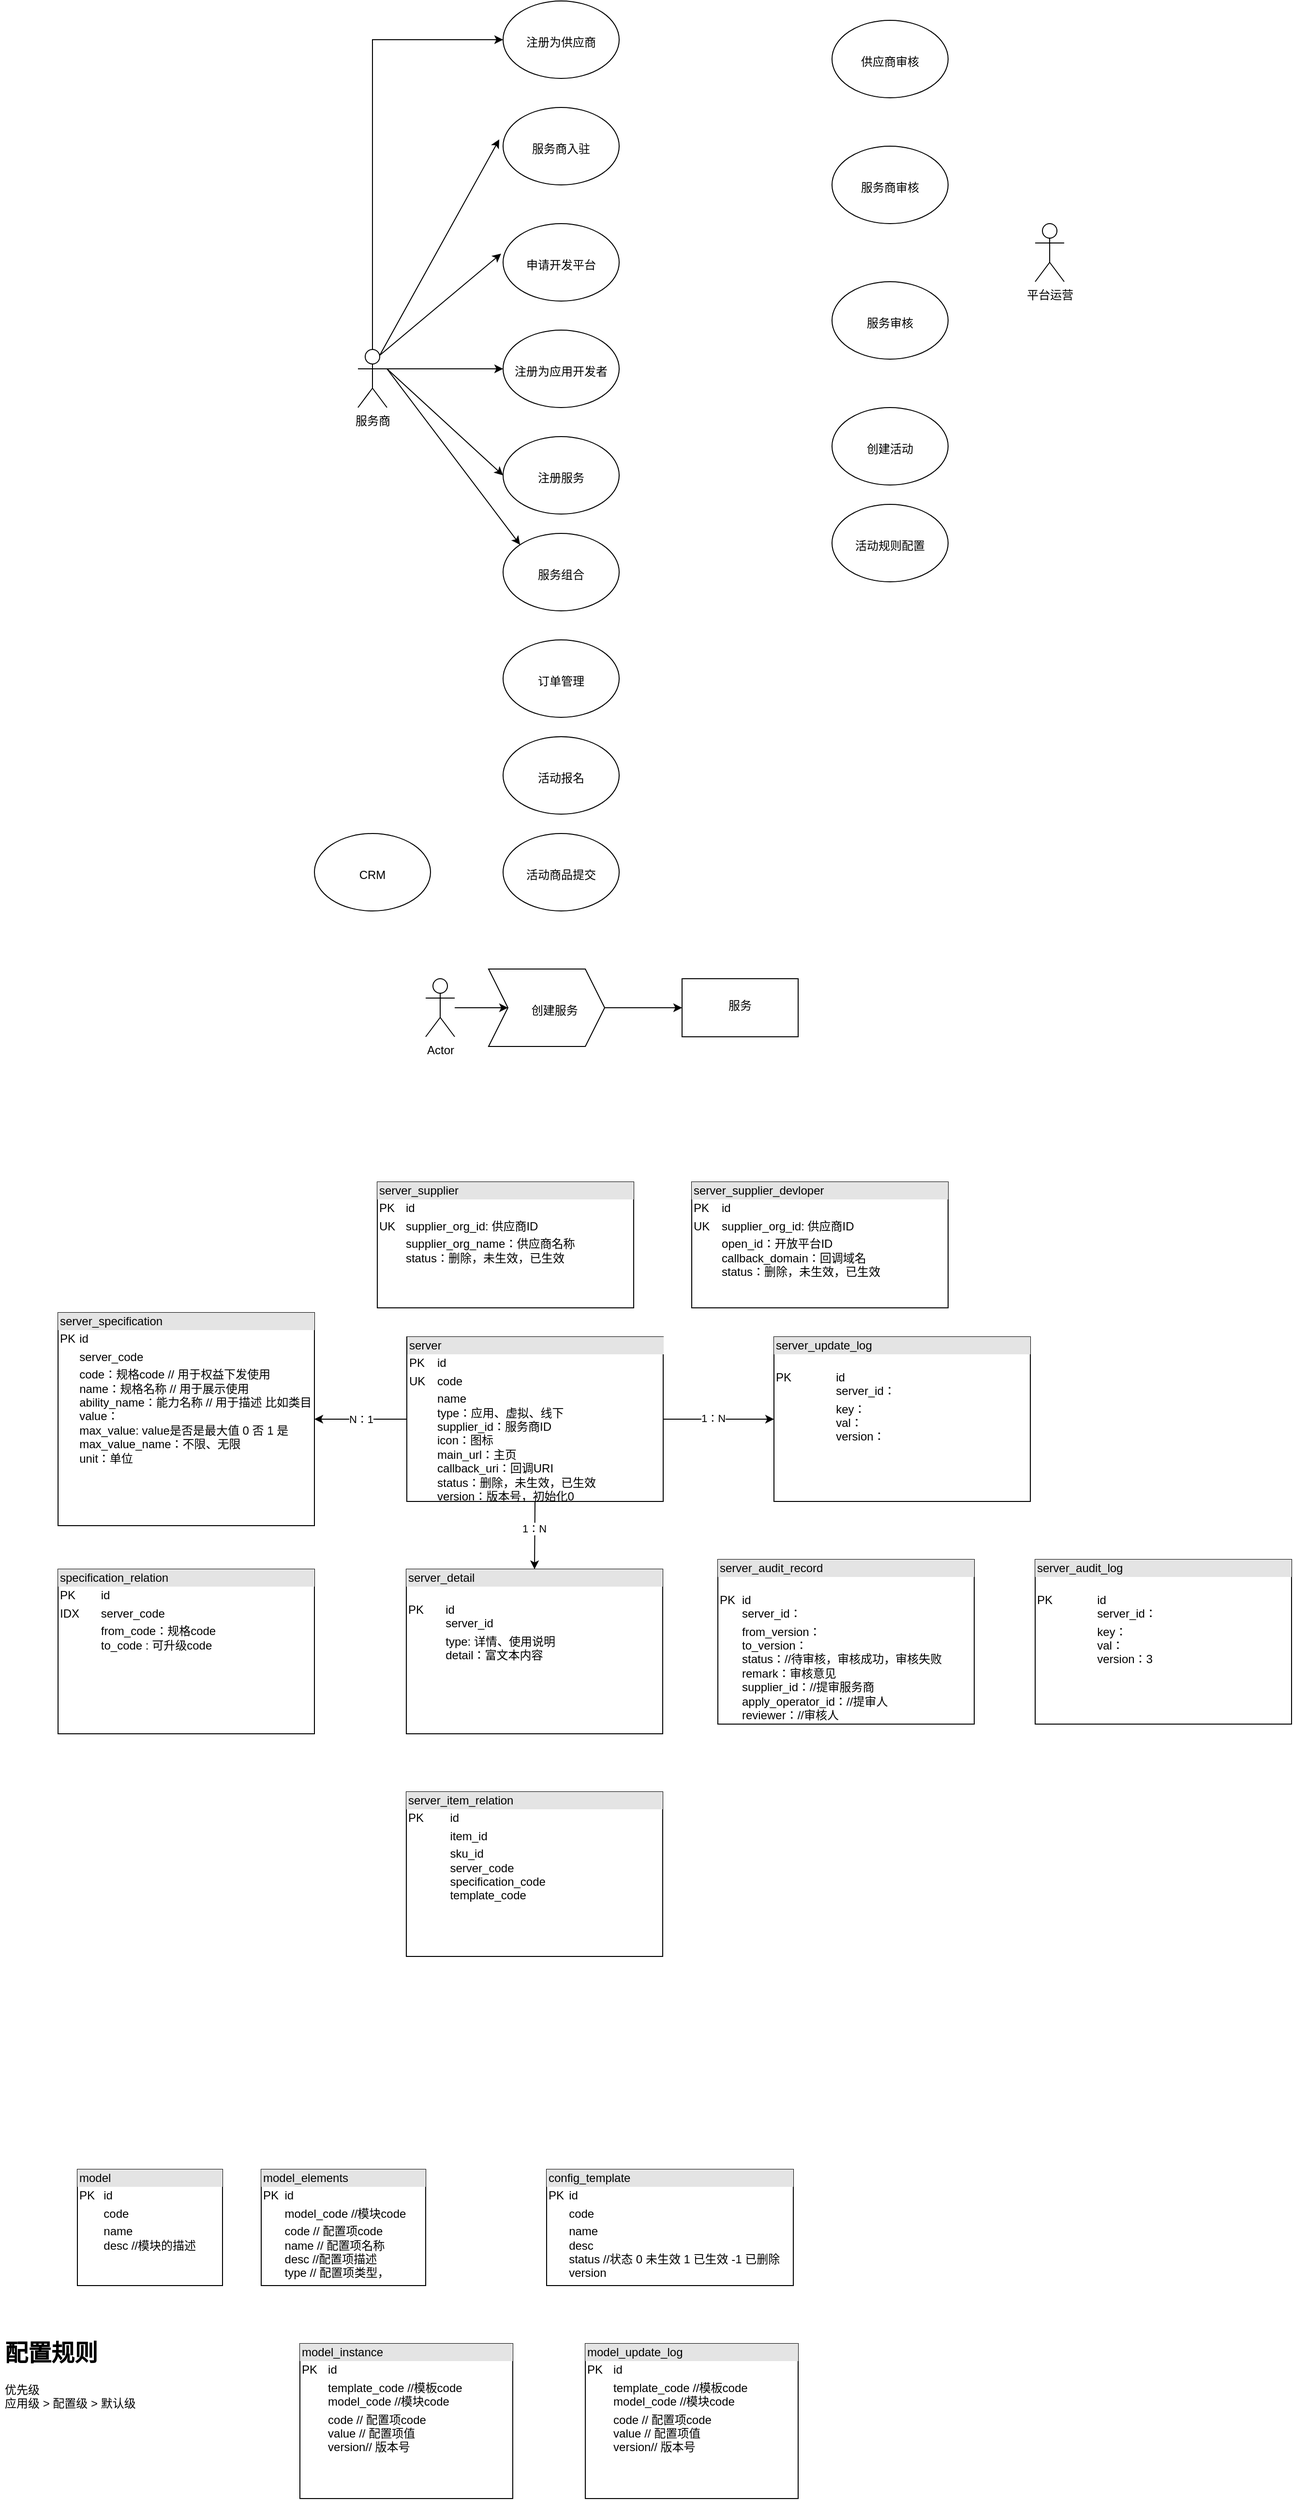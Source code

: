 <mxfile version="14.4.8" type="github">
  <diagram id="B70IhRkMhYVNKk3HT8WK" name="Page-1">
    <mxGraphModel dx="3320" dy="745" grid="1" gridSize="10" guides="1" tooltips="1" connect="1" arrows="1" fold="1" page="1" pageScale="1" pageWidth="1654" pageHeight="2336" math="0" shadow="0">
      <root>
        <mxCell id="0" />
        <mxCell id="1" parent="0" />
        <mxCell id="j2E_Z_zM7ND2CpY0MRjZ-5" value="" style="edgeStyle=orthogonalEdgeStyle;rounded=0;orthogonalLoop=1;jettySize=auto;html=1;entryX=0;entryY=0.5;entryDx=0;entryDy=0;" edge="1" parent="1" source="j2E_Z_zM7ND2CpY0MRjZ-1" target="j2E_Z_zM7ND2CpY0MRjZ-8">
          <mxGeometry relative="1" as="geometry">
            <Array as="points">
              <mxPoint x="205" y="50" />
            </Array>
          </mxGeometry>
        </mxCell>
        <mxCell id="j2E_Z_zM7ND2CpY0MRjZ-1" value="服务商" style="shape=umlActor;verticalLabelPosition=bottom;verticalAlign=top;html=1;outlineConnect=0;" vertex="1" parent="1">
          <mxGeometry x="190" y="370" width="30" height="60" as="geometry" />
        </mxCell>
        <mxCell id="j2E_Z_zM7ND2CpY0MRjZ-4" value="&lt;br&gt;&lt;br&gt;服务商入驻" style="ellipse;whiteSpace=wrap;html=1;verticalAlign=top;" vertex="1" parent="1">
          <mxGeometry x="340" y="120" width="120" height="80" as="geometry" />
        </mxCell>
        <mxCell id="j2E_Z_zM7ND2CpY0MRjZ-6" value="&lt;br&gt;&lt;br&gt;申请开发平台" style="ellipse;whiteSpace=wrap;html=1;verticalAlign=top;" vertex="1" parent="1">
          <mxGeometry x="340" y="240" width="120" height="80" as="geometry" />
        </mxCell>
        <mxCell id="j2E_Z_zM7ND2CpY0MRjZ-7" value="&lt;br&gt;&lt;br&gt;注册为应用开发者" style="ellipse;whiteSpace=wrap;html=1;verticalAlign=top;" vertex="1" parent="1">
          <mxGeometry x="340" y="350" width="120" height="80" as="geometry" />
        </mxCell>
        <mxCell id="j2E_Z_zM7ND2CpY0MRjZ-8" value="&lt;br&gt;&lt;br&gt;注册为供应商" style="ellipse;whiteSpace=wrap;html=1;verticalAlign=top;" vertex="1" parent="1">
          <mxGeometry x="340" y="10" width="120" height="80" as="geometry" />
        </mxCell>
        <mxCell id="j2E_Z_zM7ND2CpY0MRjZ-9" value="" style="endArrow=classic;html=1;entryX=-0.033;entryY=0.413;entryDx=0;entryDy=0;entryPerimeter=0;exitX=0.75;exitY=0.1;exitDx=0;exitDy=0;exitPerimeter=0;" edge="1" parent="1" source="j2E_Z_zM7ND2CpY0MRjZ-1" target="j2E_Z_zM7ND2CpY0MRjZ-4">
          <mxGeometry width="50" height="50" relative="1" as="geometry">
            <mxPoint x="220" y="310" as="sourcePoint" />
            <mxPoint x="260" y="280" as="targetPoint" />
          </mxGeometry>
        </mxCell>
        <mxCell id="j2E_Z_zM7ND2CpY0MRjZ-10" value="" style="endArrow=classic;html=1;entryX=-0.017;entryY=0.388;entryDx=0;entryDy=0;entryPerimeter=0;exitX=0.75;exitY=0.1;exitDx=0;exitDy=0;exitPerimeter=0;" edge="1" parent="1" source="j2E_Z_zM7ND2CpY0MRjZ-1" target="j2E_Z_zM7ND2CpY0MRjZ-6">
          <mxGeometry width="50" height="50" relative="1" as="geometry">
            <mxPoint x="220" y="385" as="sourcePoint" />
            <mxPoint x="346.04" y="163.04" as="targetPoint" />
          </mxGeometry>
        </mxCell>
        <mxCell id="j2E_Z_zM7ND2CpY0MRjZ-11" value="" style="endArrow=classic;html=1;entryX=0;entryY=0.5;entryDx=0;entryDy=0;exitX=1;exitY=0.333;exitDx=0;exitDy=0;exitPerimeter=0;" edge="1" parent="1" source="j2E_Z_zM7ND2CpY0MRjZ-1" target="j2E_Z_zM7ND2CpY0MRjZ-7">
          <mxGeometry width="50" height="50" relative="1" as="geometry">
            <mxPoint x="220" y="260" as="sourcePoint" />
            <mxPoint x="347.96" y="281.04" as="targetPoint" />
          </mxGeometry>
        </mxCell>
        <mxCell id="j2E_Z_zM7ND2CpY0MRjZ-12" value="&lt;br&gt;&lt;br&gt;注册服务" style="ellipse;whiteSpace=wrap;html=1;verticalAlign=top;" vertex="1" parent="1">
          <mxGeometry x="340" y="460" width="120" height="80" as="geometry" />
        </mxCell>
        <mxCell id="j2E_Z_zM7ND2CpY0MRjZ-13" value="&lt;br&gt;&lt;br&gt;服务组合" style="ellipse;whiteSpace=wrap;html=1;verticalAlign=top;" vertex="1" parent="1">
          <mxGeometry x="340" y="560" width="120" height="80" as="geometry" />
        </mxCell>
        <mxCell id="j2E_Z_zM7ND2CpY0MRjZ-14" value="" style="endArrow=classic;html=1;entryX=0;entryY=0.5;entryDx=0;entryDy=0;exitX=1;exitY=0.333;exitDx=0;exitDy=0;exitPerimeter=0;" edge="1" parent="1" source="j2E_Z_zM7ND2CpY0MRjZ-1">
          <mxGeometry width="50" height="50" relative="1" as="geometry">
            <mxPoint x="220" y="260" as="sourcePoint" />
            <mxPoint x="340" y="500" as="targetPoint" />
          </mxGeometry>
        </mxCell>
        <mxCell id="j2E_Z_zM7ND2CpY0MRjZ-16" value="" style="endArrow=classic;html=1;entryX=0;entryY=0;entryDx=0;entryDy=0;exitX=1;exitY=0.333;exitDx=0;exitDy=0;exitPerimeter=0;" edge="1" parent="1" source="j2E_Z_zM7ND2CpY0MRjZ-1" target="j2E_Z_zM7ND2CpY0MRjZ-13">
          <mxGeometry width="50" height="50" relative="1" as="geometry">
            <mxPoint x="230" y="440" as="sourcePoint" />
            <mxPoint x="350" y="550" as="targetPoint" />
          </mxGeometry>
        </mxCell>
        <mxCell id="j2E_Z_zM7ND2CpY0MRjZ-17" value="&lt;br&gt;&lt;br&gt;订单管理" style="ellipse;whiteSpace=wrap;html=1;verticalAlign=top;" vertex="1" parent="1">
          <mxGeometry x="340" y="670" width="120" height="80" as="geometry" />
        </mxCell>
        <mxCell id="j2E_Z_zM7ND2CpY0MRjZ-18" value="&lt;br&gt;&lt;br&gt;活动报名" style="ellipse;whiteSpace=wrap;html=1;verticalAlign=top;" vertex="1" parent="1">
          <mxGeometry x="340" y="770" width="120" height="80" as="geometry" />
        </mxCell>
        <mxCell id="j2E_Z_zM7ND2CpY0MRjZ-19" value="&lt;br&gt;&lt;br&gt;活动商品提交" style="ellipse;whiteSpace=wrap;html=1;verticalAlign=top;" vertex="1" parent="1">
          <mxGeometry x="340" y="870" width="120" height="80" as="geometry" />
        </mxCell>
        <mxCell id="j2E_Z_zM7ND2CpY0MRjZ-20" value="&lt;br&gt;&lt;br&gt;CRM" style="ellipse;whiteSpace=wrap;html=1;verticalAlign=top;" vertex="1" parent="1">
          <mxGeometry x="145" y="870" width="120" height="80" as="geometry" />
        </mxCell>
        <mxCell id="j2E_Z_zM7ND2CpY0MRjZ-21" value="平台运营" style="shape=umlActor;verticalLabelPosition=bottom;verticalAlign=top;html=1;outlineConnect=0;" vertex="1" parent="1">
          <mxGeometry x="890" y="240" width="30" height="60" as="geometry" />
        </mxCell>
        <mxCell id="j2E_Z_zM7ND2CpY0MRjZ-22" value="&lt;br&gt;&lt;br&gt;供应商审核" style="ellipse;whiteSpace=wrap;html=1;verticalAlign=top;" vertex="1" parent="1">
          <mxGeometry x="680" y="30" width="120" height="80" as="geometry" />
        </mxCell>
        <mxCell id="j2E_Z_zM7ND2CpY0MRjZ-23" value="&lt;br&gt;&lt;br&gt;服务商审核" style="ellipse;whiteSpace=wrap;html=1;verticalAlign=top;" vertex="1" parent="1">
          <mxGeometry x="680" y="160" width="120" height="80" as="geometry" />
        </mxCell>
        <mxCell id="j2E_Z_zM7ND2CpY0MRjZ-24" value="&lt;br&gt;&lt;br&gt;服务审核" style="ellipse;whiteSpace=wrap;html=1;verticalAlign=top;" vertex="1" parent="1">
          <mxGeometry x="680" y="300" width="120" height="80" as="geometry" />
        </mxCell>
        <mxCell id="j2E_Z_zM7ND2CpY0MRjZ-25" value="&lt;br&gt;&lt;br&gt;创建活动" style="ellipse;whiteSpace=wrap;html=1;verticalAlign=top;" vertex="1" parent="1">
          <mxGeometry x="680" y="430" width="120" height="80" as="geometry" />
        </mxCell>
        <mxCell id="j2E_Z_zM7ND2CpY0MRjZ-26" value="&lt;br&gt;&lt;br&gt;活动规则配置" style="ellipse;whiteSpace=wrap;html=1;verticalAlign=top;" vertex="1" parent="1">
          <mxGeometry x="680" y="530" width="120" height="80" as="geometry" />
        </mxCell>
        <mxCell id="j2E_Z_zM7ND2CpY0MRjZ-27" value="&lt;div style=&quot;box-sizing: border-box ; width: 100% ; background: #e4e4e4 ; padding: 2px&quot;&gt;server&lt;/div&gt;&lt;table style=&quot;width: 100% ; font-size: 1em&quot; cellpadding=&quot;2&quot; cellspacing=&quot;0&quot;&gt;&lt;tbody&gt;&lt;tr&gt;&lt;td&gt;PK&lt;/td&gt;&lt;td&gt;id&lt;/td&gt;&lt;/tr&gt;&lt;tr&gt;&lt;td&gt;UK&lt;/td&gt;&lt;td&gt;code&lt;/td&gt;&lt;/tr&gt;&lt;tr&gt;&lt;td&gt;&lt;/td&gt;&lt;td&gt;name&lt;br&gt;type：应用、虚拟、线下&lt;br&gt;supplier_id：服务商ID&lt;br&gt;icon：图标&lt;br&gt;main_url：主页&lt;br&gt;callback_uri：回调URI&lt;br&gt;status：删除，未生效，已生效&lt;br&gt;version：版本号，初始化0&lt;br&gt;&lt;br&gt;&lt;/td&gt;&lt;/tr&gt;&lt;/tbody&gt;&lt;/table&gt;" style="verticalAlign=top;align=left;overflow=fill;html=1;" vertex="1" parent="1">
          <mxGeometry x="240.5" y="1390" width="265" height="170" as="geometry" />
        </mxCell>
        <mxCell id="j2E_Z_zM7ND2CpY0MRjZ-28" value="&lt;div style=&quot;box-sizing: border-box ; width: 100% ; background: #e4e4e4 ; padding: 2px&quot;&gt;server_detail&lt;/div&gt;&lt;table style=&quot;width: 100% ; font-size: 1em&quot; cellpadding=&quot;2&quot; cellspacing=&quot;0&quot;&gt;&lt;tbody&gt;&lt;tr&gt;&lt;td&gt;PK&lt;/td&gt;&lt;td&gt;&lt;br&gt;id&lt;br&gt;server_id&lt;br&gt;&lt;/td&gt;&lt;/tr&gt;&lt;tr&gt;&lt;td&gt;&lt;br&gt;&lt;/td&gt;&lt;td&gt;type: 详情、使用说明&lt;br&gt;detail：富文本内容&lt;/td&gt;&lt;/tr&gt;&lt;tr&gt;&lt;td&gt;&lt;/td&gt;&lt;td&gt;&lt;br&gt;&lt;br&gt;&lt;/td&gt;&lt;/tr&gt;&lt;/tbody&gt;&lt;/table&gt;" style="verticalAlign=top;align=left;overflow=fill;html=1;" vertex="1" parent="1">
          <mxGeometry x="240" y="1630" width="265" height="170" as="geometry" />
        </mxCell>
        <mxCell id="j2E_Z_zM7ND2CpY0MRjZ-29" value="&lt;div style=&quot;box-sizing: border-box ; width: 100% ; background: #e4e4e4 ; padding: 2px&quot;&gt;server_update_log&lt;/div&gt;&lt;table style=&quot;width: 100% ; font-size: 1em&quot; cellpadding=&quot;2&quot; cellspacing=&quot;0&quot;&gt;&lt;tbody&gt;&lt;tr&gt;&lt;td&gt;PK&lt;/td&gt;&lt;td&gt;&lt;br&gt;id&lt;br&gt;server_id：&lt;/td&gt;&lt;/tr&gt;&lt;tr&gt;&lt;td&gt;&lt;br&gt;&lt;/td&gt;&lt;td&gt;key：&lt;br&gt;val：&lt;br&gt;version：&lt;/td&gt;&lt;/tr&gt;&lt;tr&gt;&lt;td&gt;&lt;/td&gt;&lt;td&gt;&lt;br&gt;&lt;br&gt;&lt;/td&gt;&lt;/tr&gt;&lt;/tbody&gt;&lt;/table&gt;" style="verticalAlign=top;align=left;overflow=fill;html=1;" vertex="1" parent="1">
          <mxGeometry x="620" y="1390" width="265" height="170" as="geometry" />
        </mxCell>
        <mxCell id="j2E_Z_zM7ND2CpY0MRjZ-32" value="" style="edgeStyle=orthogonalEdgeStyle;rounded=0;orthogonalLoop=1;jettySize=auto;html=1;" edge="1" parent="1" source="j2E_Z_zM7ND2CpY0MRjZ-30" target="j2E_Z_zM7ND2CpY0MRjZ-31">
          <mxGeometry relative="1" as="geometry" />
        </mxCell>
        <mxCell id="j2E_Z_zM7ND2CpY0MRjZ-30" value="Actor" style="shape=umlActor;verticalLabelPosition=bottom;verticalAlign=top;html=1;outlineConnect=0;" vertex="1" parent="1">
          <mxGeometry x="260" y="1020" width="30" height="60" as="geometry" />
        </mxCell>
        <mxCell id="j2E_Z_zM7ND2CpY0MRjZ-34" value="" style="edgeStyle=orthogonalEdgeStyle;rounded=0;orthogonalLoop=1;jettySize=auto;html=1;" edge="1" parent="1" source="j2E_Z_zM7ND2CpY0MRjZ-31" target="j2E_Z_zM7ND2CpY0MRjZ-33">
          <mxGeometry relative="1" as="geometry" />
        </mxCell>
        <mxCell id="j2E_Z_zM7ND2CpY0MRjZ-31" value="&lt;br&gt;&lt;br&gt;&amp;nbsp; &amp;nbsp; &amp;nbsp;创建服务" style="shape=step;perimeter=stepPerimeter;whiteSpace=wrap;html=1;fixedSize=1;verticalAlign=top;" vertex="1" parent="1">
          <mxGeometry x="325" y="1010" width="120" height="80" as="geometry" />
        </mxCell>
        <mxCell id="j2E_Z_zM7ND2CpY0MRjZ-33" value="&lt;br&gt;服务" style="whiteSpace=wrap;html=1;verticalAlign=top;" vertex="1" parent="1">
          <mxGeometry x="525" y="1020" width="120" height="60" as="geometry" />
        </mxCell>
        <mxCell id="j2E_Z_zM7ND2CpY0MRjZ-35" value="&lt;div style=&quot;box-sizing: border-box ; width: 100% ; background: #e4e4e4 ; padding: 2px&quot;&gt;server_audit_record&lt;/div&gt;&lt;table style=&quot;width: 100% ; font-size: 1em&quot; cellpadding=&quot;2&quot; cellspacing=&quot;0&quot;&gt;&lt;tbody&gt;&lt;tr&gt;&lt;td&gt;PK&lt;/td&gt;&lt;td&gt;&lt;br&gt;id&lt;br&gt;server_id：&lt;/td&gt;&lt;/tr&gt;&lt;tr&gt;&lt;td&gt;&lt;br&gt;&lt;/td&gt;&lt;td&gt;from_version：&lt;br&gt;to_version：&lt;br&gt;status：//待审核，审核成功，审核失败&lt;br&gt;remark：审核意见&lt;br&gt;supplier_id：//提审服务商&lt;br&gt;apply_operator_id：//提审人&lt;br&gt;reviewer：//审核人&lt;br&gt;&lt;br&gt;&lt;/td&gt;&lt;/tr&gt;&lt;tr&gt;&lt;td&gt;&lt;/td&gt;&lt;td&gt;&lt;br&gt;&lt;br&gt;&lt;/td&gt;&lt;/tr&gt;&lt;/tbody&gt;&lt;/table&gt;" style="verticalAlign=top;align=left;overflow=fill;html=1;" vertex="1" parent="1">
          <mxGeometry x="562" y="1620" width="265" height="170" as="geometry" />
        </mxCell>
        <mxCell id="j2E_Z_zM7ND2CpY0MRjZ-36" value="&lt;div style=&quot;box-sizing: border-box ; width: 100% ; background: #e4e4e4 ; padding: 2px&quot;&gt;server_audit_log&lt;/div&gt;&lt;table style=&quot;width: 100% ; font-size: 1em&quot; cellpadding=&quot;2&quot; cellspacing=&quot;0&quot;&gt;&lt;tbody&gt;&lt;tr&gt;&lt;td&gt;PK&lt;/td&gt;&lt;td&gt;&lt;br&gt;id&lt;br&gt;server_id：&lt;/td&gt;&lt;/tr&gt;&lt;tr&gt;&lt;td&gt;&lt;br&gt;&lt;/td&gt;&lt;td&gt;key：&lt;br&gt;val：&lt;br&gt;version：3&lt;br&gt;&lt;br&gt;&lt;/td&gt;&lt;/tr&gt;&lt;tr&gt;&lt;td&gt;&lt;/td&gt;&lt;td&gt;&lt;br&gt;&lt;br&gt;&lt;/td&gt;&lt;/tr&gt;&lt;/tbody&gt;&lt;/table&gt;" style="verticalAlign=top;align=left;overflow=fill;html=1;" vertex="1" parent="1">
          <mxGeometry x="890" y="1620" width="265" height="170" as="geometry" />
        </mxCell>
        <mxCell id="j2E_Z_zM7ND2CpY0MRjZ-37" value="&lt;div style=&quot;box-sizing: border-box ; width: 100% ; background: #e4e4e4 ; padding: 2px&quot;&gt;server_specification&lt;/div&gt;&lt;table style=&quot;width: 100% ; font-size: 1em&quot; cellpadding=&quot;2&quot; cellspacing=&quot;0&quot;&gt;&lt;tbody&gt;&lt;tr&gt;&lt;td&gt;PK&lt;/td&gt;&lt;td&gt;id&lt;/td&gt;&lt;/tr&gt;&lt;tr&gt;&lt;td&gt;&lt;br&gt;&lt;/td&gt;&lt;td&gt;server_code&lt;/td&gt;&lt;/tr&gt;&lt;tr&gt;&lt;td&gt;&lt;/td&gt;&lt;td&gt;code：规格code // 用于权益下发使用&lt;br&gt;name：规格名称 // 用于展示使用&lt;br&gt;ability_name：能力名称 // 用于描述 比如类目&lt;br&gt;value：&lt;br&gt;max_value: value是否是最大值 0 否 1 是&lt;br&gt;max_value_name：不限、无限&lt;br&gt;unit：单位&lt;br&gt;&lt;br&gt;&lt;/td&gt;&lt;/tr&gt;&lt;/tbody&gt;&lt;/table&gt;" style="verticalAlign=top;align=left;overflow=fill;html=1;" vertex="1" parent="1">
          <mxGeometry x="-120" y="1365" width="265" height="220" as="geometry" />
        </mxCell>
        <mxCell id="j2E_Z_zM7ND2CpY0MRjZ-38" value="&lt;div style=&quot;box-sizing: border-box ; width: 100% ; background: #e4e4e4 ; padding: 2px&quot;&gt;specification_relation&lt;/div&gt;&lt;table style=&quot;width: 100% ; font-size: 1em&quot; cellpadding=&quot;2&quot; cellspacing=&quot;0&quot;&gt;&lt;tbody&gt;&lt;tr&gt;&lt;td&gt;PK&lt;/td&gt;&lt;td&gt;id&lt;/td&gt;&lt;/tr&gt;&lt;tr&gt;&lt;td&gt;IDX&lt;/td&gt;&lt;td&gt;server_code&lt;/td&gt;&lt;/tr&gt;&lt;tr&gt;&lt;td&gt;&lt;/td&gt;&lt;td&gt;from_code：规格code&amp;nbsp;&lt;br&gt;to_code : 可升级code&lt;br&gt;&lt;br&gt;&lt;br&gt;&lt;br&gt;&lt;/td&gt;&lt;/tr&gt;&lt;/tbody&gt;&lt;/table&gt;" style="verticalAlign=top;align=left;overflow=fill;html=1;" vertex="1" parent="1">
          <mxGeometry x="-120" y="1630" width="265" height="170" as="geometry" />
        </mxCell>
        <mxCell id="j2E_Z_zM7ND2CpY0MRjZ-40" value="" style="endArrow=classic;html=1;entryX=0;entryY=0.5;entryDx=0;entryDy=0;exitX=1;exitY=0.5;exitDx=0;exitDy=0;" edge="1" parent="1" source="j2E_Z_zM7ND2CpY0MRjZ-27" target="j2E_Z_zM7ND2CpY0MRjZ-29">
          <mxGeometry width="50" height="50" relative="1" as="geometry">
            <mxPoint x="517.5" y="1525" as="sourcePoint" />
            <mxPoint x="588.211" y="1475" as="targetPoint" />
          </mxGeometry>
        </mxCell>
        <mxCell id="j2E_Z_zM7ND2CpY0MRjZ-41" value="1：N" style="edgeLabel;html=1;align=center;verticalAlign=middle;resizable=0;points=[];" vertex="1" connectable="0" parent="j2E_Z_zM7ND2CpY0MRjZ-40">
          <mxGeometry x="-0.11" y="1" relative="1" as="geometry">
            <mxPoint as="offset" />
          </mxGeometry>
        </mxCell>
        <mxCell id="j2E_Z_zM7ND2CpY0MRjZ-42" value="N：1" style="endArrow=classic;html=1;entryX=1;entryY=0.5;entryDx=0;entryDy=0;exitX=0;exitY=0.5;exitDx=0;exitDy=0;" edge="1" parent="1" source="j2E_Z_zM7ND2CpY0MRjZ-27" target="j2E_Z_zM7ND2CpY0MRjZ-37">
          <mxGeometry width="50" height="50" relative="1" as="geometry">
            <mxPoint x="202.5" y="1530" as="sourcePoint" />
            <mxPoint x="252.5" y="1480" as="targetPoint" />
          </mxGeometry>
        </mxCell>
        <mxCell id="j2E_Z_zM7ND2CpY0MRjZ-43" value="" style="endArrow=classic;html=1;entryX=0.5;entryY=0;entryDx=0;entryDy=0;exitX=0.5;exitY=1;exitDx=0;exitDy=0;" edge="1" parent="1" source="j2E_Z_zM7ND2CpY0MRjZ-27" target="j2E_Z_zM7ND2CpY0MRjZ-28">
          <mxGeometry width="50" height="50" relative="1" as="geometry">
            <mxPoint x="420" y="1600" as="sourcePoint" />
            <mxPoint x="470" y="1550" as="targetPoint" />
          </mxGeometry>
        </mxCell>
        <mxCell id="j2E_Z_zM7ND2CpY0MRjZ-44" value="1：N" style="edgeLabel;html=1;align=center;verticalAlign=middle;resizable=0;points=[];" vertex="1" connectable="0" parent="j2E_Z_zM7ND2CpY0MRjZ-43">
          <mxGeometry x="-0.2" y="-1" relative="1" as="geometry">
            <mxPoint as="offset" />
          </mxGeometry>
        </mxCell>
        <mxCell id="j2E_Z_zM7ND2CpY0MRjZ-45" value="&lt;div style=&quot;box-sizing: border-box ; width: 100% ; background: #e4e4e4 ; padding: 2px&quot;&gt;server_item_relation&lt;/div&gt;&lt;table style=&quot;width: 100% ; font-size: 1em&quot; cellpadding=&quot;2&quot; cellspacing=&quot;0&quot;&gt;&lt;tbody&gt;&lt;tr&gt;&lt;td&gt;PK&lt;/td&gt;&lt;td&gt;id&lt;/td&gt;&lt;/tr&gt;&lt;tr&gt;&lt;td&gt;&lt;br&gt;&lt;/td&gt;&lt;td&gt;item_id&lt;/td&gt;&lt;/tr&gt;&lt;tr&gt;&lt;td&gt;&lt;/td&gt;&lt;td&gt;sku_id&lt;br&gt;server_code&lt;br&gt;specification_code&lt;br&gt;template_code&lt;br&gt;&lt;br&gt;&lt;/td&gt;&lt;/tr&gt;&lt;/tbody&gt;&lt;/table&gt;" style="verticalAlign=top;align=left;overflow=fill;html=1;" vertex="1" parent="1">
          <mxGeometry x="240" y="1860" width="265" height="170" as="geometry" />
        </mxCell>
        <mxCell id="j2E_Z_zM7ND2CpY0MRjZ-46" value="&lt;div style=&quot;box-sizing: border-box ; width: 100% ; background: #e4e4e4 ; padding: 2px&quot;&gt;server_supplier&lt;/div&gt;&lt;table style=&quot;width: 100% ; font-size: 1em&quot; cellpadding=&quot;2&quot; cellspacing=&quot;0&quot;&gt;&lt;tbody&gt;&lt;tr&gt;&lt;td&gt;PK&lt;/td&gt;&lt;td&gt;id&lt;/td&gt;&lt;/tr&gt;&lt;tr&gt;&lt;td&gt;UK&lt;/td&gt;&lt;td&gt;supplier_org_id: 供应商ID&lt;/td&gt;&lt;/tr&gt;&lt;tr&gt;&lt;td&gt;&lt;/td&gt;&lt;td&gt;supplier_org_name：供应商名称&lt;br&gt;status：删除，未生效，已生效&lt;br&gt;&lt;br&gt;&lt;/td&gt;&lt;/tr&gt;&lt;/tbody&gt;&lt;/table&gt;" style="verticalAlign=top;align=left;overflow=fill;html=1;" vertex="1" parent="1">
          <mxGeometry x="210" y="1230" width="265" height="130" as="geometry" />
        </mxCell>
        <mxCell id="j2E_Z_zM7ND2CpY0MRjZ-47" value="&lt;div style=&quot;box-sizing: border-box ; width: 100% ; background: #e4e4e4 ; padding: 2px&quot;&gt;server_supplier_devloper&lt;/div&gt;&lt;table style=&quot;width: 100% ; font-size: 1em&quot; cellpadding=&quot;2&quot; cellspacing=&quot;0&quot;&gt;&lt;tbody&gt;&lt;tr&gt;&lt;td&gt;PK&lt;/td&gt;&lt;td&gt;id&lt;/td&gt;&lt;/tr&gt;&lt;tr&gt;&lt;td&gt;UK&lt;/td&gt;&lt;td&gt;supplier_org_id: 供应商ID&lt;/td&gt;&lt;/tr&gt;&lt;tr&gt;&lt;td&gt;&lt;/td&gt;&lt;td&gt;open_id：开放平台ID&lt;br&gt;callback_domain：回调域名&lt;br&gt;status：删除，未生效，已生效&lt;br&gt;&lt;br&gt;&lt;/td&gt;&lt;/tr&gt;&lt;/tbody&gt;&lt;/table&gt;" style="verticalAlign=top;align=left;overflow=fill;html=1;" vertex="1" parent="1">
          <mxGeometry x="535" y="1230" width="265" height="130" as="geometry" />
        </mxCell>
        <mxCell id="j2E_Z_zM7ND2CpY0MRjZ-48" value="&lt;div style=&quot;box-sizing: border-box ; width: 100% ; background: #e4e4e4 ; padding: 2px&quot;&gt;config_template&lt;/div&gt;&lt;table style=&quot;width: 100% ; font-size: 1em&quot; cellpadding=&quot;2&quot; cellspacing=&quot;0&quot;&gt;&lt;tbody&gt;&lt;tr&gt;&lt;td&gt;PK&lt;/td&gt;&lt;td&gt;id&lt;/td&gt;&lt;/tr&gt;&lt;tr&gt;&lt;td&gt;&lt;br&gt;&lt;/td&gt;&lt;td&gt;code&lt;/td&gt;&lt;/tr&gt;&lt;tr&gt;&lt;td&gt;&lt;/td&gt;&lt;td&gt;name&lt;br&gt;desc&lt;br&gt;status //状态 0 未生效 1 已生效 -1 已删除&lt;br&gt;version&lt;br&gt;&lt;br&gt;&lt;/td&gt;&lt;/tr&gt;&lt;/tbody&gt;&lt;/table&gt;" style="verticalAlign=top;align=left;overflow=fill;html=1;" vertex="1" parent="1">
          <mxGeometry x="385" y="2250" width="255" height="120" as="geometry" />
        </mxCell>
        <mxCell id="j2E_Z_zM7ND2CpY0MRjZ-49" value="&lt;div style=&quot;box-sizing: border-box ; width: 100% ; background: #e4e4e4 ; padding: 2px&quot;&gt;model&lt;/div&gt;&lt;table style=&quot;width: 100% ; font-size: 1em&quot; cellpadding=&quot;2&quot; cellspacing=&quot;0&quot;&gt;&lt;tbody&gt;&lt;tr&gt;&lt;td&gt;PK&lt;/td&gt;&lt;td&gt;id&lt;/td&gt;&lt;/tr&gt;&lt;tr&gt;&lt;td&gt;&lt;br&gt;&lt;/td&gt;&lt;td&gt;code&amp;nbsp;&lt;/td&gt;&lt;/tr&gt;&lt;tr&gt;&lt;td&gt;&lt;/td&gt;&lt;td&gt;name&lt;br&gt;desc //模块的描述&lt;br&gt;&lt;br&gt;&lt;/td&gt;&lt;/tr&gt;&lt;/tbody&gt;&lt;/table&gt;" style="verticalAlign=top;align=left;overflow=fill;html=1;" vertex="1" parent="1">
          <mxGeometry x="-100" y="2250" width="150" height="120" as="geometry" />
        </mxCell>
        <mxCell id="j2E_Z_zM7ND2CpY0MRjZ-50" value="&lt;div style=&quot;box-sizing: border-box ; width: 100% ; background: #e4e4e4 ; padding: 2px&quot;&gt;model_elements&lt;/div&gt;&lt;table style=&quot;width: 100% ; font-size: 1em&quot; cellpadding=&quot;2&quot; cellspacing=&quot;0&quot;&gt;&lt;tbody&gt;&lt;tr&gt;&lt;td&gt;PK&lt;/td&gt;&lt;td&gt;id&lt;/td&gt;&lt;/tr&gt;&lt;tr&gt;&lt;td&gt;&lt;br&gt;&lt;/td&gt;&lt;td&gt;model_code //模块code&amp;nbsp;&lt;/td&gt;&lt;/tr&gt;&lt;tr&gt;&lt;td&gt;&lt;/td&gt;&lt;td&gt;code // 配置项code&lt;br&gt;name // 配置项名称&lt;br&gt;desc //配置项描述&lt;br&gt;type // 配置项类型，&lt;br&gt;&lt;br&gt;&lt;/td&gt;&lt;/tr&gt;&lt;/tbody&gt;&lt;/table&gt;" style="verticalAlign=top;align=left;overflow=fill;html=1;" vertex="1" parent="1">
          <mxGeometry x="90" y="2250" width="170" height="120" as="geometry" />
        </mxCell>
        <mxCell id="j2E_Z_zM7ND2CpY0MRjZ-52" value="&lt;div style=&quot;box-sizing: border-box ; width: 100% ; background: #e4e4e4 ; padding: 2px&quot;&gt;model_instance&lt;/div&gt;&lt;table style=&quot;width: 100% ; font-size: 1em&quot; cellpadding=&quot;2&quot; cellspacing=&quot;0&quot;&gt;&lt;tbody&gt;&lt;tr&gt;&lt;td&gt;PK&lt;/td&gt;&lt;td&gt;id&lt;br&gt;&lt;/td&gt;&lt;/tr&gt;&lt;tr&gt;&lt;td&gt;&lt;br&gt;&lt;/td&gt;&lt;td&gt;template_code //模板code&lt;br&gt;model_code //模块code&lt;br&gt;&lt;/td&gt;&lt;/tr&gt;&lt;tr&gt;&lt;td&gt;&lt;/td&gt;&lt;td&gt;code // 配置项code&lt;br&gt;value // 配置项值&lt;br&gt;version// 版本号&lt;br&gt;&lt;br&gt;&lt;/td&gt;&lt;/tr&gt;&lt;/tbody&gt;&lt;/table&gt;" style="verticalAlign=top;align=left;overflow=fill;html=1;" vertex="1" parent="1">
          <mxGeometry x="130" y="2430" width="220" height="160" as="geometry" />
        </mxCell>
        <mxCell id="j2E_Z_zM7ND2CpY0MRjZ-53" value="&lt;div style=&quot;box-sizing: border-box ; width: 100% ; background: #e4e4e4 ; padding: 2px&quot;&gt;model_update_log&lt;/div&gt;&lt;table style=&quot;width: 100% ; font-size: 1em&quot; cellpadding=&quot;2&quot; cellspacing=&quot;0&quot;&gt;&lt;tbody&gt;&lt;tr&gt;&lt;td&gt;PK&lt;/td&gt;&lt;td&gt;id&lt;br&gt;&lt;/td&gt;&lt;/tr&gt;&lt;tr&gt;&lt;td&gt;&lt;br&gt;&lt;/td&gt;&lt;td&gt;template_code //模板code&lt;br&gt;model_code //模块code&lt;br&gt;&lt;/td&gt;&lt;/tr&gt;&lt;tr&gt;&lt;td&gt;&lt;/td&gt;&lt;td&gt;code // 配置项code&lt;br&gt;value // 配置项值&lt;br&gt;version// 版本号&lt;br&gt;&lt;br&gt;&lt;/td&gt;&lt;/tr&gt;&lt;/tbody&gt;&lt;/table&gt;" style="verticalAlign=top;align=left;overflow=fill;html=1;" vertex="1" parent="1">
          <mxGeometry x="425" y="2430" width="220" height="160" as="geometry" />
        </mxCell>
        <mxCell id="j2E_Z_zM7ND2CpY0MRjZ-54" value="&lt;h1&gt;配置规则&lt;/h1&gt;&lt;div&gt;优先级&lt;/div&gt;&lt;div&gt;应用级 &amp;gt; 配置级 &amp;gt; 默认级&lt;/div&gt;&lt;div&gt;&lt;br&gt;&lt;/div&gt;" style="text;html=1;strokeColor=none;fillColor=none;spacing=5;spacingTop=-20;whiteSpace=wrap;overflow=hidden;rounded=0;" vertex="1" parent="1">
          <mxGeometry x="-180" y="2420" width="190" height="120" as="geometry" />
        </mxCell>
      </root>
    </mxGraphModel>
  </diagram>
</mxfile>
